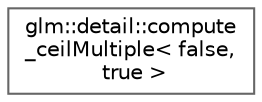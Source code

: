 digraph "Graphical Class Hierarchy"
{
 // LATEX_PDF_SIZE
  bgcolor="transparent";
  edge [fontname=Helvetica,fontsize=10,labelfontname=Helvetica,labelfontsize=10];
  node [fontname=Helvetica,fontsize=10,shape=box,height=0.2,width=0.4];
  rankdir="LR";
  Node0 [id="Node000000",label="glm::detail::compute\l_ceilMultiple\< false,\l true \>",height=0.2,width=0.4,color="grey40", fillcolor="white", style="filled",URL="$structglm_1_1detail_1_1compute__ceil_multiple_3_01false_00_01true_01_4.html",tooltip=" "];
}
